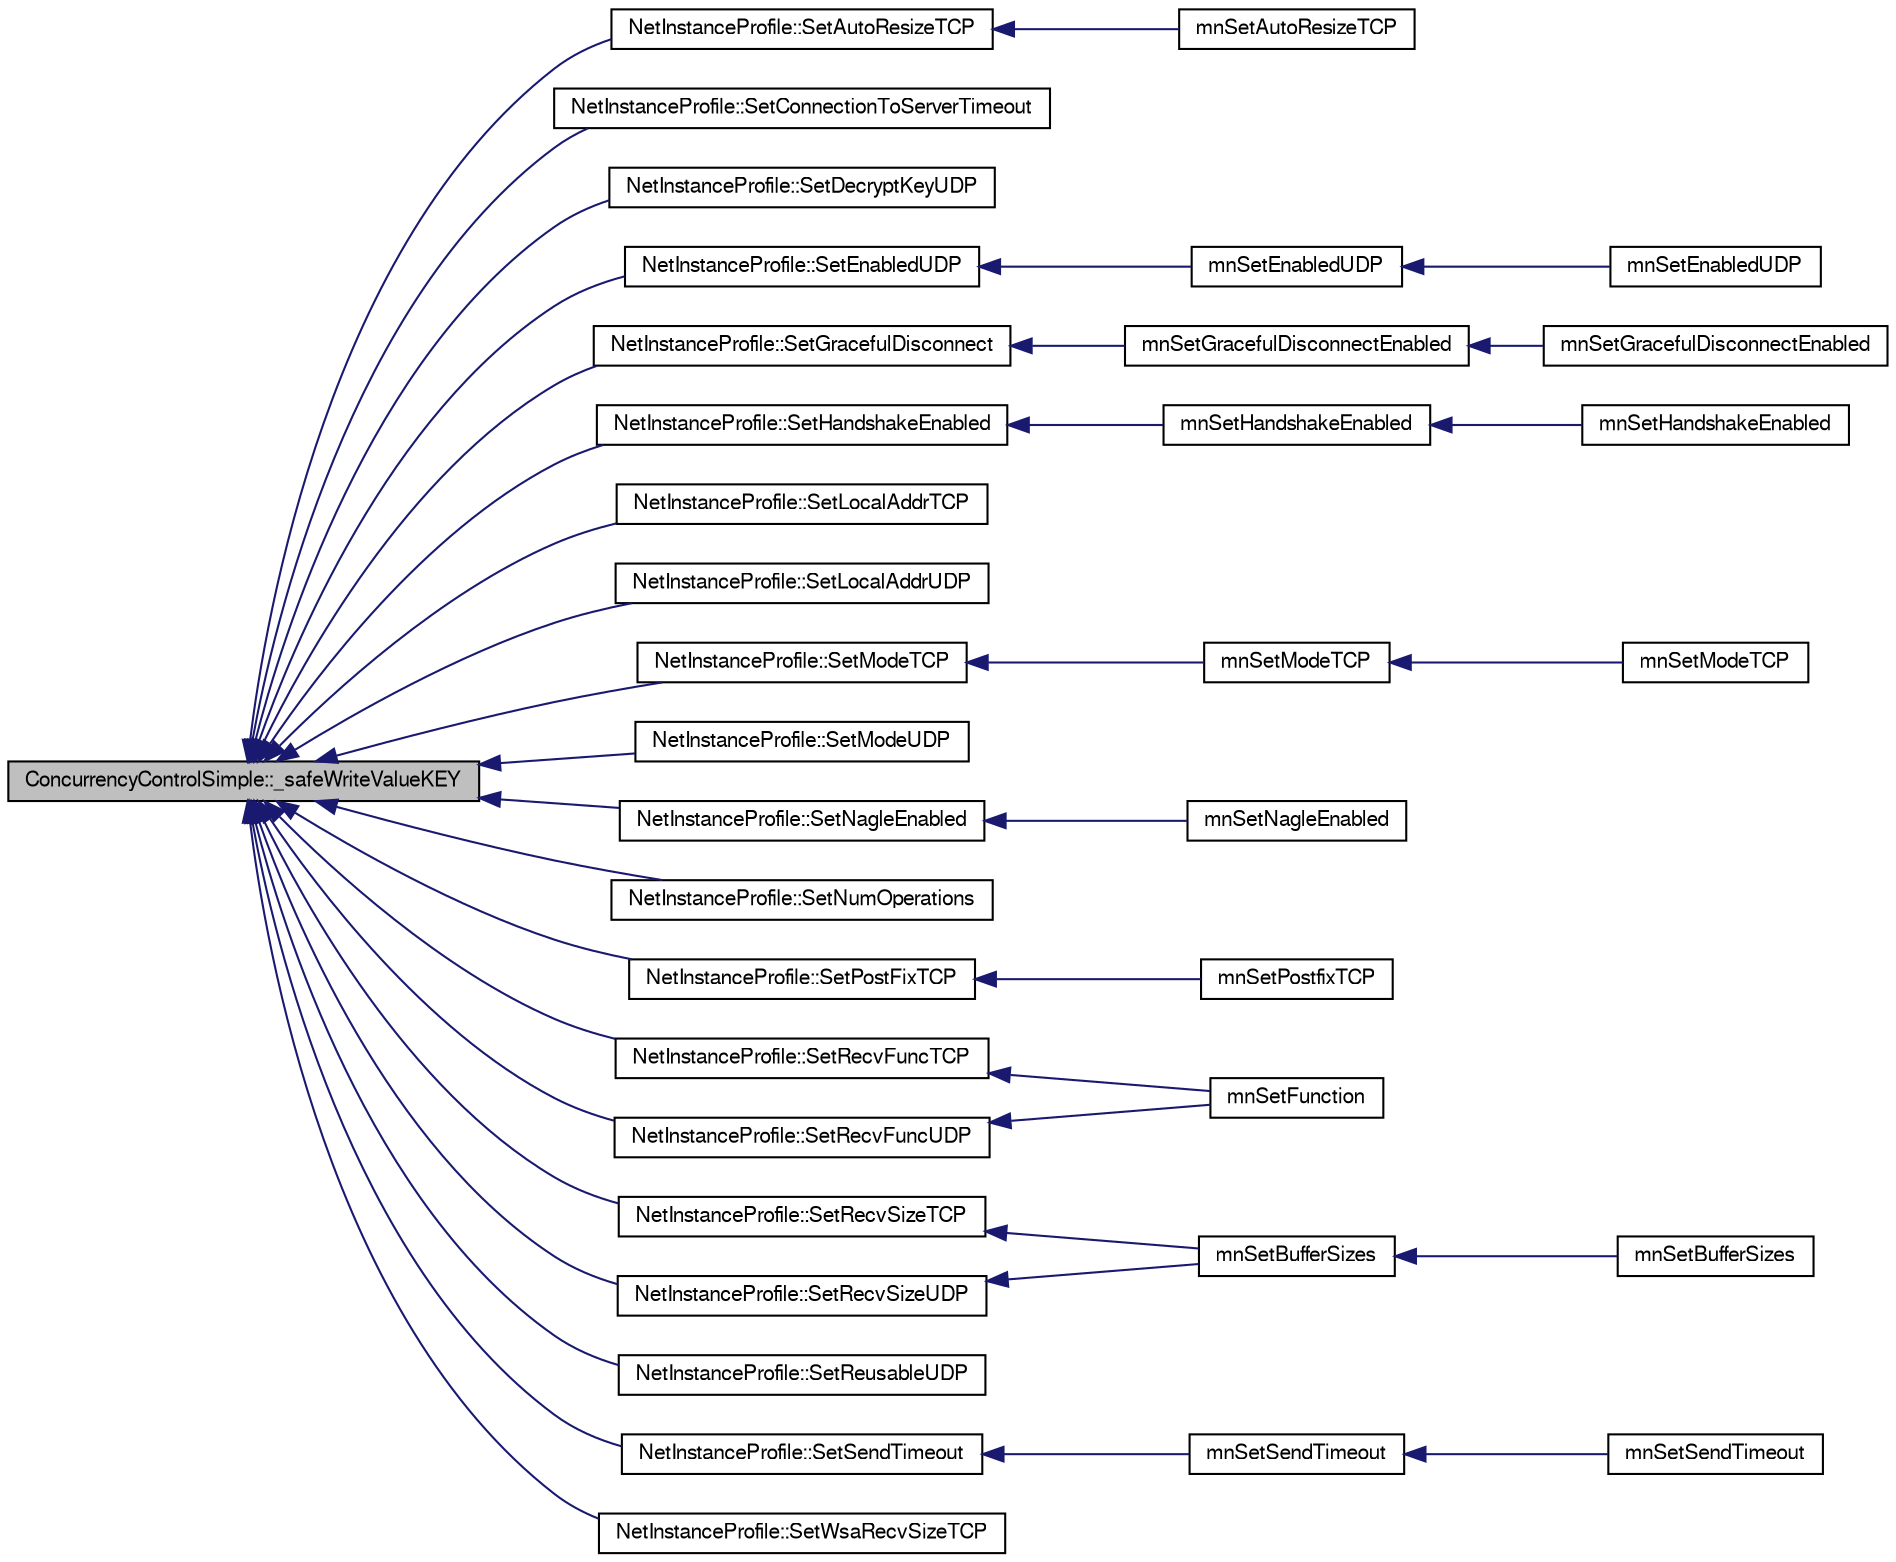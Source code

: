 digraph G
{
  edge [fontname="FreeSans",fontsize="10",labelfontname="FreeSans",labelfontsize="10"];
  node [fontname="FreeSans",fontsize="10",shape=record];
  rankdir=LR;
  Node1 [label="ConcurrencyControlSimple::_safeWriteValueKEY",height=0.2,width=0.4,color="black", fillcolor="grey75", style="filled" fontcolor="black"];
  Node1 -> Node2 [dir=back,color="midnightblue",fontsize="10",style="solid",fontname="FreeSans"];
  Node2 [label="NetInstanceProfile::SetAutoResizeTCP",height=0.2,width=0.4,color="black", fillcolor="white", style="filled",URL="$class_net_instance_profile.html#aa7f2196d4a36a242d2a5e588d19ab8d4"];
  Node2 -> Node3 [dir=back,color="midnightblue",fontsize="10",style="solid",fontname="FreeSans"];
  Node3 [label="mnSetAutoResizeTCP",height=0.2,width=0.4,color="black", fillcolor="white", style="filled",URL="$group__proc_commands.html#ga4b390aa0a9b8c548a2804aba2e32e205"];
  Node1 -> Node4 [dir=back,color="midnightblue",fontsize="10",style="solid",fontname="FreeSans"];
  Node4 [label="NetInstanceProfile::SetConnectionToServerTimeout",height=0.2,width=0.4,color="black", fillcolor="white", style="filled",URL="$class_net_instance_profile.html#a66b8793bf17d64b8ef9080b2ebd03d47"];
  Node1 -> Node5 [dir=back,color="midnightblue",fontsize="10",style="solid",fontname="FreeSans"];
  Node5 [label="NetInstanceProfile::SetDecryptKeyUDP",height=0.2,width=0.4,color="black", fillcolor="white", style="filled",URL="$class_net_instance_profile.html#a517f860001253fcea250d67306a1d66b"];
  Node1 -> Node6 [dir=back,color="midnightblue",fontsize="10",style="solid",fontname="FreeSans"];
  Node6 [label="NetInstanceProfile::SetEnabledUDP",height=0.2,width=0.4,color="black", fillcolor="white", style="filled",URL="$class_net_instance_profile.html#a902105c1a8743cce62e3df9c9a022700"];
  Node6 -> Node7 [dir=back,color="midnightblue",fontsize="10",style="solid",fontname="FreeSans"];
  Node7 [label="mnSetEnabledUDP",height=0.2,width=0.4,color="black", fillcolor="white", style="filled",URL="$group__proc_commands.html#gacb330fe639f7f06d2d8d883cdff70b50"];
  Node7 -> Node8 [dir=back,color="midnightblue",fontsize="10",style="solid",fontname="FreeSans"];
  Node8 [label="mnSetEnabledUDP",height=0.2,width=0.4,color="black", fillcolor="white", style="filled",URL="$group__proc_commands.html#ga29e1e504d046dd24988d07c8e8504ee8"];
  Node1 -> Node9 [dir=back,color="midnightblue",fontsize="10",style="solid",fontname="FreeSans"];
  Node9 [label="NetInstanceProfile::SetGracefulDisconnect",height=0.2,width=0.4,color="black", fillcolor="white", style="filled",URL="$class_net_instance_profile.html#aa4aac0c5a8b1605ea91319e05f3bb3fc"];
  Node9 -> Node10 [dir=back,color="midnightblue",fontsize="10",style="solid",fontname="FreeSans"];
  Node10 [label="mnSetGracefulDisconnectEnabled",height=0.2,width=0.4,color="black", fillcolor="white", style="filled",URL="$group__proc_commands.html#gab962af06b2cd8b5c5749cb49a1ae0631"];
  Node10 -> Node11 [dir=back,color="midnightblue",fontsize="10",style="solid",fontname="FreeSans"];
  Node11 [label="mnSetGracefulDisconnectEnabled",height=0.2,width=0.4,color="black", fillcolor="white", style="filled",URL="$group__proc_commands.html#gaf1975101dc522d0760a81659d3692c7c"];
  Node1 -> Node12 [dir=back,color="midnightblue",fontsize="10",style="solid",fontname="FreeSans"];
  Node12 [label="NetInstanceProfile::SetHandshakeEnabled",height=0.2,width=0.4,color="black", fillcolor="white", style="filled",URL="$class_net_instance_profile.html#a2bd3bbd81542f5a006e88fc45091c8e1"];
  Node12 -> Node13 [dir=back,color="midnightblue",fontsize="10",style="solid",fontname="FreeSans"];
  Node13 [label="mnSetHandshakeEnabled",height=0.2,width=0.4,color="black", fillcolor="white", style="filled",URL="$group__proc_commands.html#gad33603f720699d359cb482d2335a712d"];
  Node13 -> Node14 [dir=back,color="midnightblue",fontsize="10",style="solid",fontname="FreeSans"];
  Node14 [label="mnSetHandshakeEnabled",height=0.2,width=0.4,color="black", fillcolor="white", style="filled",URL="$group__proc_commands.html#ga987a347beee6847c486628e706c440b7"];
  Node1 -> Node15 [dir=back,color="midnightblue",fontsize="10",style="solid",fontname="FreeSans"];
  Node15 [label="NetInstanceProfile::SetLocalAddrTCP",height=0.2,width=0.4,color="black", fillcolor="white", style="filled",URL="$class_net_instance_profile.html#ad3f5d1c25fb1dce3b1c2f692d4e2a0fa"];
  Node1 -> Node16 [dir=back,color="midnightblue",fontsize="10",style="solid",fontname="FreeSans"];
  Node16 [label="NetInstanceProfile::SetLocalAddrUDP",height=0.2,width=0.4,color="black", fillcolor="white", style="filled",URL="$class_net_instance_profile.html#a8299e23979c397f8d75a71212ba240c9"];
  Node1 -> Node17 [dir=back,color="midnightblue",fontsize="10",style="solid",fontname="FreeSans"];
  Node17 [label="NetInstanceProfile::SetModeTCP",height=0.2,width=0.4,color="black", fillcolor="white", style="filled",URL="$class_net_instance_profile.html#a8fb33cbbfb7f5caf9eb8545c38775eeb"];
  Node17 -> Node18 [dir=back,color="midnightblue",fontsize="10",style="solid",fontname="FreeSans"];
  Node18 [label="mnSetModeTCP",height=0.2,width=0.4,color="black", fillcolor="white", style="filled",URL="$group__proc_commands.html#ga41d1d72386b6a45341d3deec6461eaee"];
  Node18 -> Node19 [dir=back,color="midnightblue",fontsize="10",style="solid",fontname="FreeSans"];
  Node19 [label="mnSetModeTCP",height=0.2,width=0.4,color="black", fillcolor="white", style="filled",URL="$group__proc_commands.html#ga5166eca37da12ea9a75a1896c22b9e7e"];
  Node1 -> Node20 [dir=back,color="midnightblue",fontsize="10",style="solid",fontname="FreeSans"];
  Node20 [label="NetInstanceProfile::SetModeUDP",height=0.2,width=0.4,color="black", fillcolor="white", style="filled",URL="$class_net_instance_profile.html#aa0df09d0393d0021f20c9a134a035de1"];
  Node1 -> Node21 [dir=back,color="midnightblue",fontsize="10",style="solid",fontname="FreeSans"];
  Node21 [label="NetInstanceProfile::SetNagleEnabled",height=0.2,width=0.4,color="black", fillcolor="white", style="filled",URL="$class_net_instance_profile.html#ac83c91e34f442dbc25e83d21bbeff8e2"];
  Node21 -> Node22 [dir=back,color="midnightblue",fontsize="10",style="solid",fontname="FreeSans"];
  Node22 [label="mnSetNagleEnabled",height=0.2,width=0.4,color="black", fillcolor="white", style="filled",URL="$group__proc_commands.html#gabd612c1b8c03561d900fc5ef87b541be"];
  Node1 -> Node23 [dir=back,color="midnightblue",fontsize="10",style="solid",fontname="FreeSans"];
  Node23 [label="NetInstanceProfile::SetNumOperations",height=0.2,width=0.4,color="black", fillcolor="white", style="filled",URL="$class_net_instance_profile.html#a24e097e1c072358163fa00998d33e0fd"];
  Node1 -> Node24 [dir=back,color="midnightblue",fontsize="10",style="solid",fontname="FreeSans"];
  Node24 [label="NetInstanceProfile::SetPostFixTCP",height=0.2,width=0.4,color="black", fillcolor="white", style="filled",URL="$class_net_instance_profile.html#afd7d56b3d087a5c2ea9d202a705fc2e1"];
  Node24 -> Node25 [dir=back,color="midnightblue",fontsize="10",style="solid",fontname="FreeSans"];
  Node25 [label="mnSetPostfixTCP",height=0.2,width=0.4,color="black", fillcolor="white", style="filled",URL="$group__proc_commands.html#gad56452bad94823872ebd68b5e3a89d96"];
  Node1 -> Node26 [dir=back,color="midnightblue",fontsize="10",style="solid",fontname="FreeSans"];
  Node26 [label="NetInstanceProfile::SetRecvFuncTCP",height=0.2,width=0.4,color="black", fillcolor="white", style="filled",URL="$class_net_instance_profile.html#ae146cea6a475fffe5f303e0df69f0252"];
  Node26 -> Node27 [dir=back,color="midnightblue",fontsize="10",style="solid",fontname="FreeSans"];
  Node27 [label="mnSetFunction",height=0.2,width=0.4,color="black", fillcolor="white", style="filled",URL="$group__proc_commands.html#ga758349369f41f99c0ed1b1ea195d9ce8"];
  Node1 -> Node28 [dir=back,color="midnightblue",fontsize="10",style="solid",fontname="FreeSans"];
  Node28 [label="NetInstanceProfile::SetRecvFuncUDP",height=0.2,width=0.4,color="black", fillcolor="white", style="filled",URL="$class_net_instance_profile.html#a120c91675b98ad583793461a27cf52c5"];
  Node28 -> Node27 [dir=back,color="midnightblue",fontsize="10",style="solid",fontname="FreeSans"];
  Node1 -> Node29 [dir=back,color="midnightblue",fontsize="10",style="solid",fontname="FreeSans"];
  Node29 [label="NetInstanceProfile::SetRecvSizeTCP",height=0.2,width=0.4,color="black", fillcolor="white", style="filled",URL="$class_net_instance_profile.html#a79577ee788215ec47931ae3599e5a824"];
  Node29 -> Node30 [dir=back,color="midnightblue",fontsize="10",style="solid",fontname="FreeSans"];
  Node30 [label="mnSetBufferSizes",height=0.2,width=0.4,color="black", fillcolor="white", style="filled",URL="$group__proc_commands.html#ga69600b131132b7c380434137a9d24903"];
  Node30 -> Node31 [dir=back,color="midnightblue",fontsize="10",style="solid",fontname="FreeSans"];
  Node31 [label="mnSetBufferSizes",height=0.2,width=0.4,color="black", fillcolor="white", style="filled",URL="$group__proc_commands.html#ga153e81509a5bcdf4430aead4356f8465"];
  Node1 -> Node32 [dir=back,color="midnightblue",fontsize="10",style="solid",fontname="FreeSans"];
  Node32 [label="NetInstanceProfile::SetRecvSizeUDP",height=0.2,width=0.4,color="black", fillcolor="white", style="filled",URL="$class_net_instance_profile.html#a862741f4e82fd603e27d7d6fc683cc8d"];
  Node32 -> Node30 [dir=back,color="midnightblue",fontsize="10",style="solid",fontname="FreeSans"];
  Node1 -> Node33 [dir=back,color="midnightblue",fontsize="10",style="solid",fontname="FreeSans"];
  Node33 [label="NetInstanceProfile::SetReusableUDP",height=0.2,width=0.4,color="black", fillcolor="white", style="filled",URL="$class_net_instance_profile.html#a29e19e0f4a542cc105c50ff7f7169102"];
  Node1 -> Node34 [dir=back,color="midnightblue",fontsize="10",style="solid",fontname="FreeSans"];
  Node34 [label="NetInstanceProfile::SetSendTimeout",height=0.2,width=0.4,color="black", fillcolor="white", style="filled",URL="$class_net_instance_profile.html#ad9e42f02af634309b946e3ed585afe2e"];
  Node34 -> Node35 [dir=back,color="midnightblue",fontsize="10",style="solid",fontname="FreeSans"];
  Node35 [label="mnSetSendTimeout",height=0.2,width=0.4,color="black", fillcolor="white", style="filled",URL="$group__proc_commands.html#gaed9cc1272cd08cd931ca3beaa44fb5d2"];
  Node35 -> Node36 [dir=back,color="midnightblue",fontsize="10",style="solid",fontname="FreeSans"];
  Node36 [label="mnSetSendTimeout",height=0.2,width=0.4,color="black", fillcolor="white", style="filled",URL="$group__proc_commands.html#ga32c9d10cd00f408f7bf813d78fe2774c"];
  Node1 -> Node37 [dir=back,color="midnightblue",fontsize="10",style="solid",fontname="FreeSans"];
  Node37 [label="NetInstanceProfile::SetWsaRecvSizeTCP",height=0.2,width=0.4,color="black", fillcolor="white", style="filled",URL="$class_net_instance_profile.html#a0108f46983695c115e2765f37cfda734"];
}
